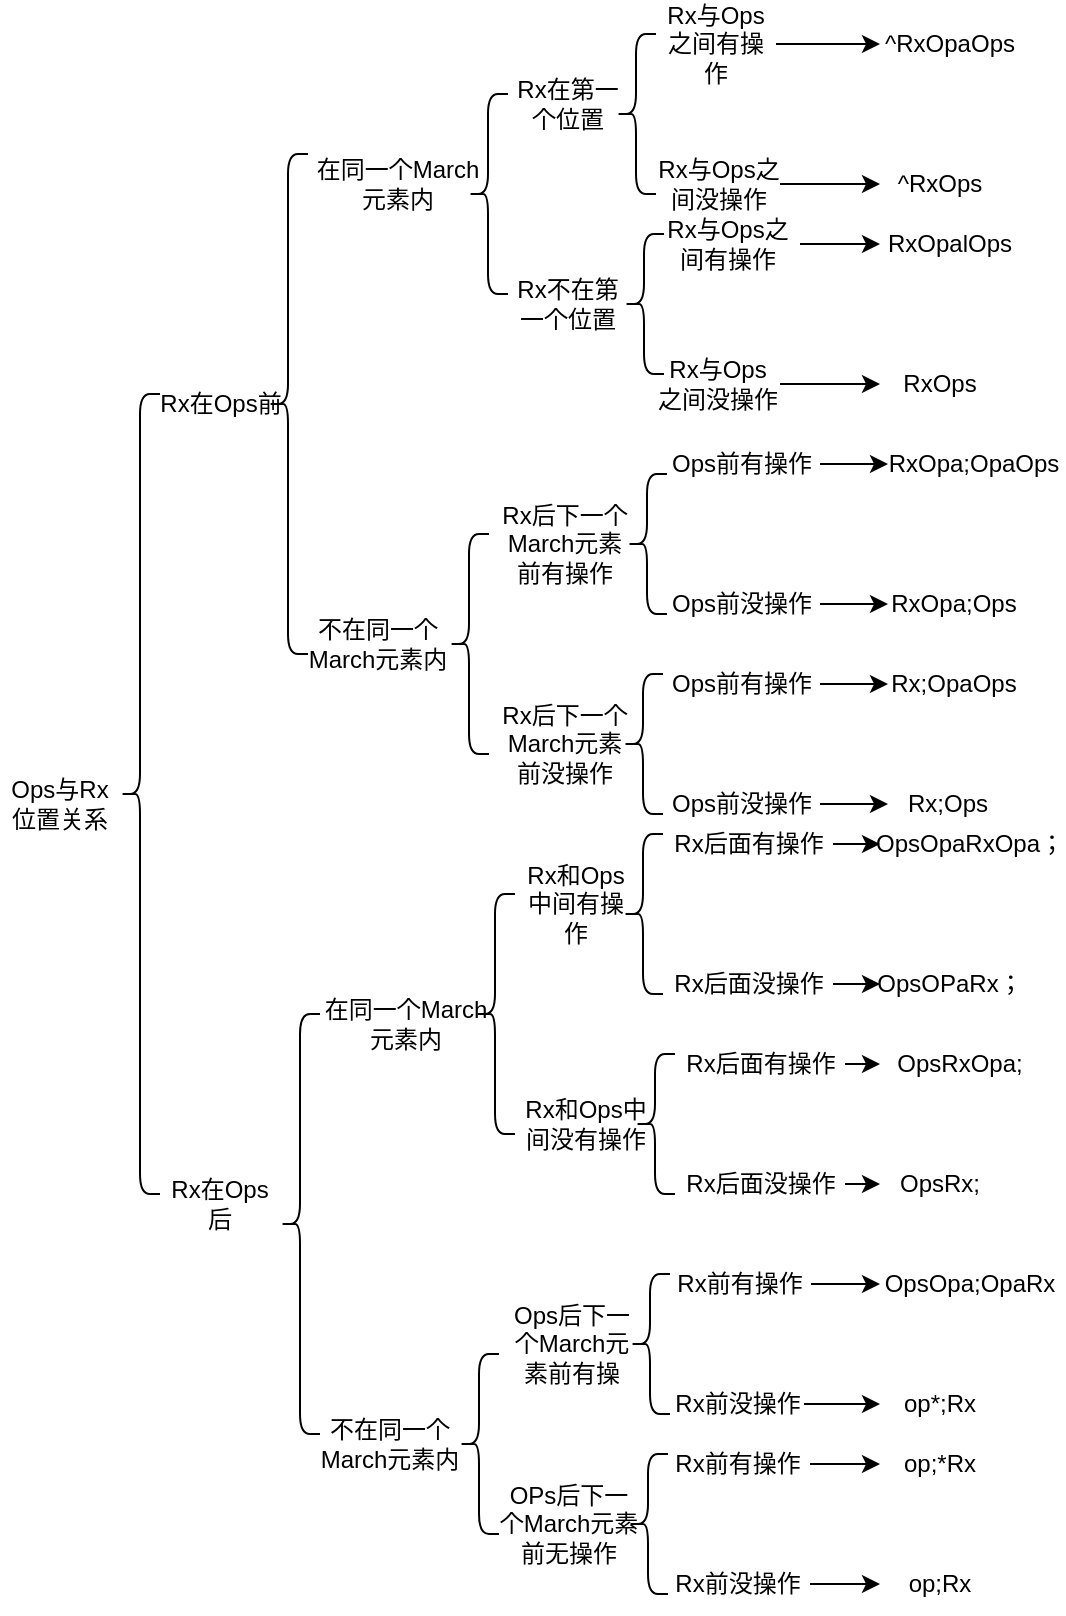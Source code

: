 <mxfile version="20.8.20" type="github">
  <diagram name="第 1 页" id="7BWOVIeHfHWRDhxYybXX">
    <mxGraphModel dx="1434" dy="796" grid="1" gridSize="10" guides="1" tooltips="1" connect="1" arrows="1" fold="1" page="1" pageScale="1" pageWidth="827" pageHeight="1169" math="0" shadow="0">
      <root>
        <mxCell id="0" />
        <mxCell id="1" parent="0" />
        <mxCell id="fFmbdHrcv6SZb14ruAzG-1" value="" style="shape=curlyBracket;whiteSpace=wrap;html=1;rounded=1;labelPosition=left;verticalLabelPosition=middle;align=right;verticalAlign=middle;" parent="1" vertex="1">
          <mxGeometry x="100" y="220" width="20" height="400" as="geometry" />
        </mxCell>
        <mxCell id="fFmbdHrcv6SZb14ruAzG-2" value="Rx在Ops前" style="text;html=1;align=center;verticalAlign=middle;resizable=0;points=[];autosize=1;strokeColor=none;fillColor=none;" parent="1" vertex="1">
          <mxGeometry x="109.5" y="210" width="80" height="30" as="geometry" />
        </mxCell>
        <mxCell id="fFmbdHrcv6SZb14ruAzG-3" value="Rx在Ops后" style="text;html=1;strokeColor=none;fillColor=none;align=center;verticalAlign=middle;whiteSpace=wrap;rounded=0;" parent="1" vertex="1">
          <mxGeometry x="120" y="610" width="60" height="30" as="geometry" />
        </mxCell>
        <mxCell id="fFmbdHrcv6SZb14ruAzG-4" value="" style="shape=curlyBracket;whiteSpace=wrap;html=1;rounded=1;labelPosition=left;verticalLabelPosition=middle;align=right;verticalAlign=middle;" parent="1" vertex="1">
          <mxGeometry x="174" y="100" width="20" height="250" as="geometry" />
        </mxCell>
        <mxCell id="fFmbdHrcv6SZb14ruAzG-5" value="在同一个March元素内" style="text;html=1;strokeColor=none;fillColor=none;align=center;verticalAlign=middle;whiteSpace=wrap;rounded=0;" parent="1" vertex="1">
          <mxGeometry x="194" y="100" width="90" height="30" as="geometry" />
        </mxCell>
        <mxCell id="fFmbdHrcv6SZb14ruAzG-6" value="不在同一个March元素内" style="text;html=1;strokeColor=none;fillColor=none;align=center;verticalAlign=middle;whiteSpace=wrap;rounded=0;" parent="1" vertex="1">
          <mxGeometry x="184" y="330" width="90" height="30" as="geometry" />
        </mxCell>
        <mxCell id="fFmbdHrcv6SZb14ruAzG-13" value="" style="shape=curlyBracket;whiteSpace=wrap;html=1;rounded=1;labelPosition=left;verticalLabelPosition=middle;align=right;verticalAlign=middle;size=0.5;" parent="1" vertex="1">
          <mxGeometry x="180" y="530" width="20" height="210" as="geometry" />
        </mxCell>
        <mxCell id="fFmbdHrcv6SZb14ruAzG-14" value="在同一个March元素内" style="text;html=1;strokeColor=none;fillColor=none;align=center;verticalAlign=middle;whiteSpace=wrap;rounded=0;" parent="1" vertex="1">
          <mxGeometry x="197.5" y="520" width="90" height="30" as="geometry" />
        </mxCell>
        <mxCell id="fFmbdHrcv6SZb14ruAzG-15" value="不在同一个March元素内" style="text;html=1;strokeColor=none;fillColor=none;align=center;verticalAlign=middle;whiteSpace=wrap;rounded=0;" parent="1" vertex="1">
          <mxGeometry x="189.5" y="730" width="90" height="30" as="geometry" />
        </mxCell>
        <mxCell id="fFmbdHrcv6SZb14ruAzG-16" value="" style="shape=curlyBracket;whiteSpace=wrap;html=1;rounded=1;labelPosition=left;verticalLabelPosition=middle;align=right;verticalAlign=middle;" parent="1" vertex="1">
          <mxGeometry x="274" y="70" width="20" height="100" as="geometry" />
        </mxCell>
        <mxCell id="fFmbdHrcv6SZb14ruAzG-17" value="" style="shape=curlyBracket;whiteSpace=wrap;html=1;rounded=1;labelPosition=left;verticalLabelPosition=middle;align=right;verticalAlign=middle;" parent="1" vertex="1">
          <mxGeometry x="277.5" y="470" width="20" height="120" as="geometry" />
        </mxCell>
        <mxCell id="fFmbdHrcv6SZb14ruAzG-18" value="" style="shape=curlyBracket;whiteSpace=wrap;html=1;rounded=1;labelPosition=left;verticalLabelPosition=middle;align=right;verticalAlign=middle;size=0.5;" parent="1" vertex="1">
          <mxGeometry x="269.5" y="700" width="20" height="90" as="geometry" />
        </mxCell>
        <mxCell id="fFmbdHrcv6SZb14ruAzG-19" value="Rx在第一个位置" style="text;html=1;strokeColor=none;fillColor=none;align=center;verticalAlign=middle;whiteSpace=wrap;rounded=0;" parent="1" vertex="1">
          <mxGeometry x="294" y="60" width="60" height="30" as="geometry" />
        </mxCell>
        <mxCell id="fFmbdHrcv6SZb14ruAzG-20" value="Rx不在第一个位置" style="text;html=1;strokeColor=none;fillColor=none;align=center;verticalAlign=middle;whiteSpace=wrap;rounded=0;" parent="1" vertex="1">
          <mxGeometry x="294" y="160" width="60" height="30" as="geometry" />
        </mxCell>
        <mxCell id="fFmbdHrcv6SZb14ruAzG-21" value="Rx和Ops中间有操作" style="text;html=1;strokeColor=none;fillColor=none;align=center;verticalAlign=middle;whiteSpace=wrap;rounded=0;" parent="1" vertex="1">
          <mxGeometry x="297.5" y="460" width="60" height="30" as="geometry" />
        </mxCell>
        <mxCell id="fFmbdHrcv6SZb14ruAzG-23" value="Rx和Ops中间没有操作" style="text;html=1;strokeColor=none;fillColor=none;align=center;verticalAlign=middle;whiteSpace=wrap;rounded=0;" parent="1" vertex="1">
          <mxGeometry x="297.5" y="570" width="70" height="30" as="geometry" />
        </mxCell>
        <mxCell id="fFmbdHrcv6SZb14ruAzG-24" value="Ops后下一个March元素前有操" style="text;html=1;strokeColor=none;fillColor=none;align=center;verticalAlign=middle;whiteSpace=wrap;rounded=0;" parent="1" vertex="1">
          <mxGeometry x="292" y="680" width="68" height="30" as="geometry" />
        </mxCell>
        <mxCell id="fFmbdHrcv6SZb14ruAzG-25" value="OPs后下一个March元素前无操作" style="text;html=1;strokeColor=none;fillColor=none;align=center;verticalAlign=middle;whiteSpace=wrap;rounded=0;" parent="1" vertex="1">
          <mxGeometry x="287.5" y="770" width="72.5" height="30" as="geometry" />
        </mxCell>
        <mxCell id="fFmbdHrcv6SZb14ruAzG-26" value="" style="shape=curlyBracket;whiteSpace=wrap;html=1;rounded=1;labelPosition=left;verticalLabelPosition=middle;align=right;verticalAlign=middle;" parent="1" vertex="1">
          <mxGeometry x="351.5" y="440" width="20" height="80" as="geometry" />
        </mxCell>
        <mxCell id="fFmbdHrcv6SZb14ruAzG-70" style="edgeStyle=orthogonalEdgeStyle;rounded=0;orthogonalLoop=1;jettySize=auto;html=1;exitX=1;exitY=0.5;exitDx=0;exitDy=0;entryX=0;entryY=0.5;entryDx=0;entryDy=0;" parent="1" source="fFmbdHrcv6SZb14ruAzG-27" target="fFmbdHrcv6SZb14ruAzG-56" edge="1">
          <mxGeometry relative="1" as="geometry" />
        </mxCell>
        <mxCell id="fFmbdHrcv6SZb14ruAzG-27" value="Rx后面有操作" style="text;html=1;strokeColor=none;fillColor=none;align=center;verticalAlign=middle;whiteSpace=wrap;rounded=0;" parent="1" vertex="1">
          <mxGeometry x="371.5" y="430" width="85" height="30" as="geometry" />
        </mxCell>
        <mxCell id="fFmbdHrcv6SZb14ruAzG-71" style="edgeStyle=orthogonalEdgeStyle;rounded=0;orthogonalLoop=1;jettySize=auto;html=1;exitX=1;exitY=0.5;exitDx=0;exitDy=0;entryX=0;entryY=0.5;entryDx=0;entryDy=0;" parent="1" source="fFmbdHrcv6SZb14ruAzG-28" target="fFmbdHrcv6SZb14ruAzG-57" edge="1">
          <mxGeometry relative="1" as="geometry" />
        </mxCell>
        <mxCell id="fFmbdHrcv6SZb14ruAzG-28" value="Rx后面没操作" style="text;html=1;strokeColor=none;fillColor=none;align=center;verticalAlign=middle;whiteSpace=wrap;rounded=0;" parent="1" vertex="1">
          <mxGeometry x="371.5" y="500" width="85" height="30" as="geometry" />
        </mxCell>
        <mxCell id="fFmbdHrcv6SZb14ruAzG-29" value="" style="shape=curlyBracket;whiteSpace=wrap;html=1;rounded=1;labelPosition=left;verticalLabelPosition=middle;align=right;verticalAlign=middle;" parent="1" vertex="1">
          <mxGeometry x="357.5" y="550" width="20" height="70" as="geometry" />
        </mxCell>
        <mxCell id="fFmbdHrcv6SZb14ruAzG-72" style="edgeStyle=orthogonalEdgeStyle;rounded=0;orthogonalLoop=1;jettySize=auto;html=1;exitX=1;exitY=0.5;exitDx=0;exitDy=0;entryX=0;entryY=0.5;entryDx=0;entryDy=0;" parent="1" source="fFmbdHrcv6SZb14ruAzG-30" target="fFmbdHrcv6SZb14ruAzG-58" edge="1">
          <mxGeometry relative="1" as="geometry" />
        </mxCell>
        <mxCell id="fFmbdHrcv6SZb14ruAzG-30" value="Rx后面有操作" style="text;html=1;strokeColor=none;fillColor=none;align=center;verticalAlign=middle;whiteSpace=wrap;rounded=0;" parent="1" vertex="1">
          <mxGeometry x="377.5" y="540" width="85" height="30" as="geometry" />
        </mxCell>
        <mxCell id="fFmbdHrcv6SZb14ruAzG-76" style="edgeStyle=orthogonalEdgeStyle;rounded=0;orthogonalLoop=1;jettySize=auto;html=1;exitX=1;exitY=0.5;exitDx=0;exitDy=0;entryX=0;entryY=0.5;entryDx=0;entryDy=0;" parent="1" source="fFmbdHrcv6SZb14ruAzG-31" target="fFmbdHrcv6SZb14ruAzG-59" edge="1">
          <mxGeometry relative="1" as="geometry" />
        </mxCell>
        <mxCell id="fFmbdHrcv6SZb14ruAzG-31" value="Rx后面没操作" style="text;html=1;strokeColor=none;fillColor=none;align=center;verticalAlign=middle;whiteSpace=wrap;rounded=0;" parent="1" vertex="1">
          <mxGeometry x="377.5" y="600" width="85" height="30" as="geometry" />
        </mxCell>
        <mxCell id="fFmbdHrcv6SZb14ruAzG-32" value="" style="shape=curlyBracket;whiteSpace=wrap;html=1;rounded=1;labelPosition=left;verticalLabelPosition=middle;align=right;verticalAlign=middle;" parent="1" vertex="1">
          <mxGeometry x="264.5" y="290" width="20" height="110" as="geometry" />
        </mxCell>
        <mxCell id="fFmbdHrcv6SZb14ruAzG-33" value="Rx后下一个March元素前有操作" style="text;html=1;strokeColor=none;fillColor=none;align=center;verticalAlign=middle;whiteSpace=wrap;rounded=0;" parent="1" vertex="1">
          <mxGeometry x="287" y="280" width="71" height="30" as="geometry" />
        </mxCell>
        <mxCell id="fFmbdHrcv6SZb14ruAzG-35" value="Ops与Rx位置关系" style="text;html=1;strokeColor=none;fillColor=none;align=center;verticalAlign=middle;whiteSpace=wrap;rounded=0;" parent="1" vertex="1">
          <mxGeometry x="40" y="410" width="60" height="30" as="geometry" />
        </mxCell>
        <mxCell id="fFmbdHrcv6SZb14ruAzG-38" value="" style="shape=curlyBracket;whiteSpace=wrap;html=1;rounded=1;labelPosition=left;verticalLabelPosition=middle;align=right;verticalAlign=middle;" parent="1" vertex="1">
          <mxGeometry x="348" y="40" width="20" height="80" as="geometry" />
        </mxCell>
        <mxCell id="fFmbdHrcv6SZb14ruAzG-39" value="" style="shape=curlyBracket;whiteSpace=wrap;html=1;rounded=1;labelPosition=left;verticalLabelPosition=middle;align=right;verticalAlign=middle;" parent="1" vertex="1">
          <mxGeometry x="352" y="140" width="20" height="70" as="geometry" />
        </mxCell>
        <mxCell id="fFmbdHrcv6SZb14ruAzG-62" style="edgeStyle=orthogonalEdgeStyle;rounded=0;orthogonalLoop=1;jettySize=auto;html=1;exitX=1;exitY=0.5;exitDx=0;exitDy=0;entryX=0;entryY=0.5;entryDx=0;entryDy=0;" parent="1" source="fFmbdHrcv6SZb14ruAzG-40" target="fFmbdHrcv6SZb14ruAzG-50" edge="1">
          <mxGeometry relative="1" as="geometry" />
        </mxCell>
        <mxCell id="fFmbdHrcv6SZb14ruAzG-40" value="Rx与Ops之间有操作" style="text;html=1;strokeColor=none;fillColor=none;align=center;verticalAlign=middle;whiteSpace=wrap;rounded=0;" parent="1" vertex="1">
          <mxGeometry x="368" y="30" width="60" height="30" as="geometry" />
        </mxCell>
        <mxCell id="fFmbdHrcv6SZb14ruAzG-63" style="edgeStyle=orthogonalEdgeStyle;rounded=0;orthogonalLoop=1;jettySize=auto;html=1;entryX=0;entryY=0.5;entryDx=0;entryDy=0;" parent="1" source="fFmbdHrcv6SZb14ruAzG-41" target="fFmbdHrcv6SZb14ruAzG-51" edge="1">
          <mxGeometry relative="1" as="geometry" />
        </mxCell>
        <mxCell id="fFmbdHrcv6SZb14ruAzG-41" value="Rx与Ops之间没操作" style="text;html=1;strokeColor=none;fillColor=none;align=center;verticalAlign=middle;whiteSpace=wrap;rounded=0;" parent="1" vertex="1">
          <mxGeometry x="367.5" y="100" width="62.5" height="30" as="geometry" />
        </mxCell>
        <mxCell id="fFmbdHrcv6SZb14ruAzG-65" style="edgeStyle=orthogonalEdgeStyle;rounded=0;orthogonalLoop=1;jettySize=auto;html=1;exitX=1;exitY=0.5;exitDx=0;exitDy=0;entryX=0;entryY=0.5;entryDx=0;entryDy=0;" parent="1" source="fFmbdHrcv6SZb14ruAzG-42" target="fFmbdHrcv6SZb14ruAzG-52" edge="1">
          <mxGeometry relative="1" as="geometry" />
        </mxCell>
        <mxCell id="fFmbdHrcv6SZb14ruAzG-42" value="Rx与Ops之间有操作" style="text;html=1;strokeColor=none;fillColor=none;align=center;verticalAlign=middle;whiteSpace=wrap;rounded=0;" parent="1" vertex="1">
          <mxGeometry x="368" y="130" width="72" height="30" as="geometry" />
        </mxCell>
        <mxCell id="fFmbdHrcv6SZb14ruAzG-66" style="edgeStyle=orthogonalEdgeStyle;rounded=0;orthogonalLoop=1;jettySize=auto;html=1;exitX=1;exitY=0.5;exitDx=0;exitDy=0;entryX=0;entryY=0.5;entryDx=0;entryDy=0;" parent="1" source="fFmbdHrcv6SZb14ruAzG-43" target="fFmbdHrcv6SZb14ruAzG-53" edge="1">
          <mxGeometry relative="1" as="geometry" />
        </mxCell>
        <mxCell id="fFmbdHrcv6SZb14ruAzG-43" value="Rx与Ops之间没操作" style="text;html=1;strokeColor=none;fillColor=none;align=center;verticalAlign=middle;whiteSpace=wrap;rounded=0;" parent="1" vertex="1">
          <mxGeometry x="368" y="200" width="62" height="30" as="geometry" />
        </mxCell>
        <mxCell id="fFmbdHrcv6SZb14ruAzG-50" value="^RxOpaOps" style="text;html=1;strokeColor=none;fillColor=none;align=center;verticalAlign=middle;whiteSpace=wrap;rounded=0;" parent="1" vertex="1">
          <mxGeometry x="480" y="30" width="70" height="30" as="geometry" />
        </mxCell>
        <mxCell id="fFmbdHrcv6SZb14ruAzG-51" value="^RxOps" style="text;html=1;strokeColor=none;fillColor=none;align=center;verticalAlign=middle;whiteSpace=wrap;rounded=0;" parent="1" vertex="1">
          <mxGeometry x="480" y="100" width="60" height="30" as="geometry" />
        </mxCell>
        <mxCell id="fFmbdHrcv6SZb14ruAzG-52" value="RxOpalOps" style="text;html=1;strokeColor=none;fillColor=none;align=center;verticalAlign=middle;whiteSpace=wrap;rounded=0;" parent="1" vertex="1">
          <mxGeometry x="480" y="130" width="70" height="30" as="geometry" />
        </mxCell>
        <mxCell id="fFmbdHrcv6SZb14ruAzG-53" value="RxOps" style="text;html=1;strokeColor=none;fillColor=none;align=center;verticalAlign=middle;whiteSpace=wrap;rounded=0;" parent="1" vertex="1">
          <mxGeometry x="480" y="200" width="60" height="30" as="geometry" />
        </mxCell>
        <mxCell id="fFmbdHrcv6SZb14ruAzG-54" value="RxOpa;OpaOps" style="text;html=1;strokeColor=none;fillColor=none;align=center;verticalAlign=middle;whiteSpace=wrap;rounded=0;" parent="1" vertex="1">
          <mxGeometry x="484" y="240" width="86" height="30" as="geometry" />
        </mxCell>
        <mxCell id="fFmbdHrcv6SZb14ruAzG-55" value="Rx;Ops" style="text;html=1;strokeColor=none;fillColor=none;align=center;verticalAlign=middle;whiteSpace=wrap;rounded=0;" parent="1" vertex="1">
          <mxGeometry x="484" y="410" width="60" height="30" as="geometry" />
        </mxCell>
        <mxCell id="fFmbdHrcv6SZb14ruAzG-56" value="OpsOpaRxOpa；" style="text;html=1;strokeColor=none;fillColor=none;align=center;verticalAlign=middle;whiteSpace=wrap;rounded=0;" parent="1" vertex="1">
          <mxGeometry x="480" y="430" width="90" height="30" as="geometry" />
        </mxCell>
        <mxCell id="fFmbdHrcv6SZb14ruAzG-57" value="OpsOPaRx；" style="text;html=1;strokeColor=none;fillColor=none;align=center;verticalAlign=middle;whiteSpace=wrap;rounded=0;" parent="1" vertex="1">
          <mxGeometry x="480" y="500" width="70" height="30" as="geometry" />
        </mxCell>
        <mxCell id="fFmbdHrcv6SZb14ruAzG-58" value="OpsRxOpa;" style="text;html=1;strokeColor=none;fillColor=none;align=center;verticalAlign=middle;whiteSpace=wrap;rounded=0;" parent="1" vertex="1">
          <mxGeometry x="480" y="540" width="80" height="30" as="geometry" />
        </mxCell>
        <mxCell id="fFmbdHrcv6SZb14ruAzG-59" value="OpsRx;" style="text;html=1;strokeColor=none;fillColor=none;align=center;verticalAlign=middle;whiteSpace=wrap;rounded=0;" parent="1" vertex="1">
          <mxGeometry x="480" y="600" width="60" height="30" as="geometry" />
        </mxCell>
        <mxCell id="fFmbdHrcv6SZb14ruAzG-60" value="op*;Rx" style="text;html=1;strokeColor=none;fillColor=none;align=center;verticalAlign=middle;whiteSpace=wrap;rounded=0;" parent="1" vertex="1">
          <mxGeometry x="480" y="710" width="60" height="30" as="geometry" />
        </mxCell>
        <mxCell id="fFmbdHrcv6SZb14ruAzG-61" value="op;Rx" style="text;html=1;strokeColor=none;fillColor=none;align=center;verticalAlign=middle;whiteSpace=wrap;rounded=0;" parent="1" vertex="1">
          <mxGeometry x="480" y="800" width="60" height="30" as="geometry" />
        </mxCell>
        <mxCell id="o7lBmpksb4ykVOvbsCMc-3" value="" style="shape=curlyBracket;whiteSpace=wrap;html=1;rounded=1;labelPosition=left;verticalLabelPosition=middle;align=right;verticalAlign=middle;" vertex="1" parent="1">
          <mxGeometry x="355" y="660" width="20" height="70" as="geometry" />
        </mxCell>
        <mxCell id="o7lBmpksb4ykVOvbsCMc-8" value="" style="shape=curlyBracket;whiteSpace=wrap;html=1;rounded=1;labelPosition=left;verticalLabelPosition=middle;align=right;verticalAlign=middle;" vertex="1" parent="1">
          <mxGeometry x="354" y="750" width="20" height="70" as="geometry" />
        </mxCell>
        <mxCell id="o7lBmpksb4ykVOvbsCMc-13" value="OpsOpa;OpaRx" style="text;html=1;strokeColor=none;fillColor=none;align=center;verticalAlign=middle;whiteSpace=wrap;rounded=0;" vertex="1" parent="1">
          <mxGeometry x="480" y="650" width="90" height="30" as="geometry" />
        </mxCell>
        <mxCell id="o7lBmpksb4ykVOvbsCMc-14" value="op;*Rx" style="text;html=1;strokeColor=none;fillColor=none;align=center;verticalAlign=middle;whiteSpace=wrap;rounded=0;" vertex="1" parent="1">
          <mxGeometry x="480" y="740" width="60" height="30" as="geometry" />
        </mxCell>
        <mxCell id="o7lBmpksb4ykVOvbsCMc-16" value="Rx后下一个March元素前没操作" style="text;html=1;strokeColor=none;fillColor=none;align=center;verticalAlign=middle;whiteSpace=wrap;rounded=0;" vertex="1" parent="1">
          <mxGeometry x="287" y="380" width="71" height="30" as="geometry" />
        </mxCell>
        <mxCell id="o7lBmpksb4ykVOvbsCMc-17" value="" style="shape=curlyBracket;whiteSpace=wrap;html=1;rounded=1;labelPosition=left;verticalLabelPosition=middle;align=right;verticalAlign=middle;" vertex="1" parent="1">
          <mxGeometry x="353.5" y="260" width="20" height="70" as="geometry" />
        </mxCell>
        <mxCell id="o7lBmpksb4ykVOvbsCMc-18" value="" style="shape=curlyBracket;whiteSpace=wrap;html=1;rounded=1;labelPosition=left;verticalLabelPosition=middle;align=right;verticalAlign=middle;" vertex="1" parent="1">
          <mxGeometry x="351.5" y="360" width="20" height="70" as="geometry" />
        </mxCell>
        <mxCell id="o7lBmpksb4ykVOvbsCMc-27" style="edgeStyle=orthogonalEdgeStyle;rounded=0;orthogonalLoop=1;jettySize=auto;html=1;exitX=1;exitY=0.5;exitDx=0;exitDy=0;entryX=0;entryY=0.5;entryDx=0;entryDy=0;" edge="1" parent="1" source="o7lBmpksb4ykVOvbsCMc-19" target="fFmbdHrcv6SZb14ruAzG-54">
          <mxGeometry relative="1" as="geometry" />
        </mxCell>
        <mxCell id="o7lBmpksb4ykVOvbsCMc-19" value="Ops前有操作" style="text;html=1;strokeColor=none;fillColor=none;align=center;verticalAlign=middle;whiteSpace=wrap;rounded=0;" vertex="1" parent="1">
          <mxGeometry x="372" y="240" width="78" height="30" as="geometry" />
        </mxCell>
        <mxCell id="o7lBmpksb4ykVOvbsCMc-28" style="edgeStyle=orthogonalEdgeStyle;rounded=0;orthogonalLoop=1;jettySize=auto;html=1;exitX=1;exitY=0.5;exitDx=0;exitDy=0;entryX=0;entryY=0.5;entryDx=0;entryDy=0;" edge="1" parent="1" source="o7lBmpksb4ykVOvbsCMc-20" target="o7lBmpksb4ykVOvbsCMc-25">
          <mxGeometry relative="1" as="geometry" />
        </mxCell>
        <mxCell id="o7lBmpksb4ykVOvbsCMc-20" value="Ops前没操作" style="text;html=1;strokeColor=none;fillColor=none;align=center;verticalAlign=middle;whiteSpace=wrap;rounded=0;" vertex="1" parent="1">
          <mxGeometry x="372" y="310" width="78" height="30" as="geometry" />
        </mxCell>
        <mxCell id="o7lBmpksb4ykVOvbsCMc-29" style="edgeStyle=orthogonalEdgeStyle;rounded=0;orthogonalLoop=1;jettySize=auto;html=1;exitX=1;exitY=0.5;exitDx=0;exitDy=0;entryX=0;entryY=0.5;entryDx=0;entryDy=0;" edge="1" parent="1" source="o7lBmpksb4ykVOvbsCMc-21" target="o7lBmpksb4ykVOvbsCMc-26">
          <mxGeometry relative="1" as="geometry" />
        </mxCell>
        <mxCell id="o7lBmpksb4ykVOvbsCMc-21" value="Ops前有操作" style="text;html=1;strokeColor=none;fillColor=none;align=center;verticalAlign=middle;whiteSpace=wrap;rounded=0;" vertex="1" parent="1">
          <mxGeometry x="372" y="350" width="78" height="30" as="geometry" />
        </mxCell>
        <mxCell id="o7lBmpksb4ykVOvbsCMc-30" style="edgeStyle=orthogonalEdgeStyle;rounded=0;orthogonalLoop=1;jettySize=auto;html=1;exitX=1;exitY=0.5;exitDx=0;exitDy=0;entryX=0;entryY=0.5;entryDx=0;entryDy=0;" edge="1" parent="1" source="o7lBmpksb4ykVOvbsCMc-22" target="fFmbdHrcv6SZb14ruAzG-55">
          <mxGeometry relative="1" as="geometry" />
        </mxCell>
        <mxCell id="o7lBmpksb4ykVOvbsCMc-22" value="Ops前没操作" style="text;html=1;strokeColor=none;fillColor=none;align=center;verticalAlign=middle;whiteSpace=wrap;rounded=0;" vertex="1" parent="1">
          <mxGeometry x="372" y="410" width="78" height="30" as="geometry" />
        </mxCell>
        <mxCell id="o7lBmpksb4ykVOvbsCMc-25" value="RxOpa;Ops" style="text;html=1;strokeColor=none;fillColor=none;align=center;verticalAlign=middle;whiteSpace=wrap;rounded=0;" vertex="1" parent="1">
          <mxGeometry x="484" y="310" width="66" height="30" as="geometry" />
        </mxCell>
        <mxCell id="o7lBmpksb4ykVOvbsCMc-26" value="Rx;OpaOps" style="text;html=1;strokeColor=none;fillColor=none;align=center;verticalAlign=middle;whiteSpace=wrap;rounded=0;" vertex="1" parent="1">
          <mxGeometry x="484" y="350" width="66" height="30" as="geometry" />
        </mxCell>
        <mxCell id="o7lBmpksb4ykVOvbsCMc-32" style="edgeStyle=orthogonalEdgeStyle;rounded=0;orthogonalLoop=1;jettySize=auto;html=1;exitX=1;exitY=0.5;exitDx=0;exitDy=0;entryX=0;entryY=0.5;entryDx=0;entryDy=0;" edge="1" parent="1" source="o7lBmpksb4ykVOvbsCMc-31" target="o7lBmpksb4ykVOvbsCMc-13">
          <mxGeometry relative="1" as="geometry" />
        </mxCell>
        <mxCell id="o7lBmpksb4ykVOvbsCMc-31" value="Rx前有操作" style="text;html=1;strokeColor=none;fillColor=none;align=center;verticalAlign=middle;whiteSpace=wrap;rounded=0;" vertex="1" parent="1">
          <mxGeometry x="373.5" y="650" width="72" height="30" as="geometry" />
        </mxCell>
        <mxCell id="o7lBmpksb4ykVOvbsCMc-35" style="edgeStyle=orthogonalEdgeStyle;rounded=0;orthogonalLoop=1;jettySize=auto;html=1;exitX=1;exitY=0.5;exitDx=0;exitDy=0;entryX=0;entryY=0.5;entryDx=0;entryDy=0;" edge="1" parent="1" source="o7lBmpksb4ykVOvbsCMc-33" target="fFmbdHrcv6SZb14ruAzG-60">
          <mxGeometry relative="1" as="geometry" />
        </mxCell>
        <mxCell id="o7lBmpksb4ykVOvbsCMc-33" value="Rx前没操作" style="text;html=1;strokeColor=none;fillColor=none;align=center;verticalAlign=middle;whiteSpace=wrap;rounded=0;" vertex="1" parent="1">
          <mxGeometry x="376" y="710" width="66" height="30" as="geometry" />
        </mxCell>
        <mxCell id="o7lBmpksb4ykVOvbsCMc-38" style="edgeStyle=orthogonalEdgeStyle;rounded=0;orthogonalLoop=1;jettySize=auto;html=1;exitX=1;exitY=0.5;exitDx=0;exitDy=0;entryX=0;entryY=0.5;entryDx=0;entryDy=0;" edge="1" parent="1" source="o7lBmpksb4ykVOvbsCMc-36" target="o7lBmpksb4ykVOvbsCMc-14">
          <mxGeometry relative="1" as="geometry" />
        </mxCell>
        <mxCell id="o7lBmpksb4ykVOvbsCMc-36" value="Rx前有操作" style="text;html=1;strokeColor=none;fillColor=none;align=center;verticalAlign=middle;whiteSpace=wrap;rounded=0;" vertex="1" parent="1">
          <mxGeometry x="373" y="740" width="72" height="30" as="geometry" />
        </mxCell>
        <mxCell id="o7lBmpksb4ykVOvbsCMc-40" style="edgeStyle=orthogonalEdgeStyle;rounded=0;orthogonalLoop=1;jettySize=auto;html=1;exitX=1;exitY=0.5;exitDx=0;exitDy=0;" edge="1" parent="1" source="o7lBmpksb4ykVOvbsCMc-39" target="fFmbdHrcv6SZb14ruAzG-61">
          <mxGeometry relative="1" as="geometry" />
        </mxCell>
        <mxCell id="o7lBmpksb4ykVOvbsCMc-39" value="Rx前没操作" style="text;html=1;strokeColor=none;fillColor=none;align=center;verticalAlign=middle;whiteSpace=wrap;rounded=0;" vertex="1" parent="1">
          <mxGeometry x="373" y="800" width="72" height="30" as="geometry" />
        </mxCell>
      </root>
    </mxGraphModel>
  </diagram>
</mxfile>
